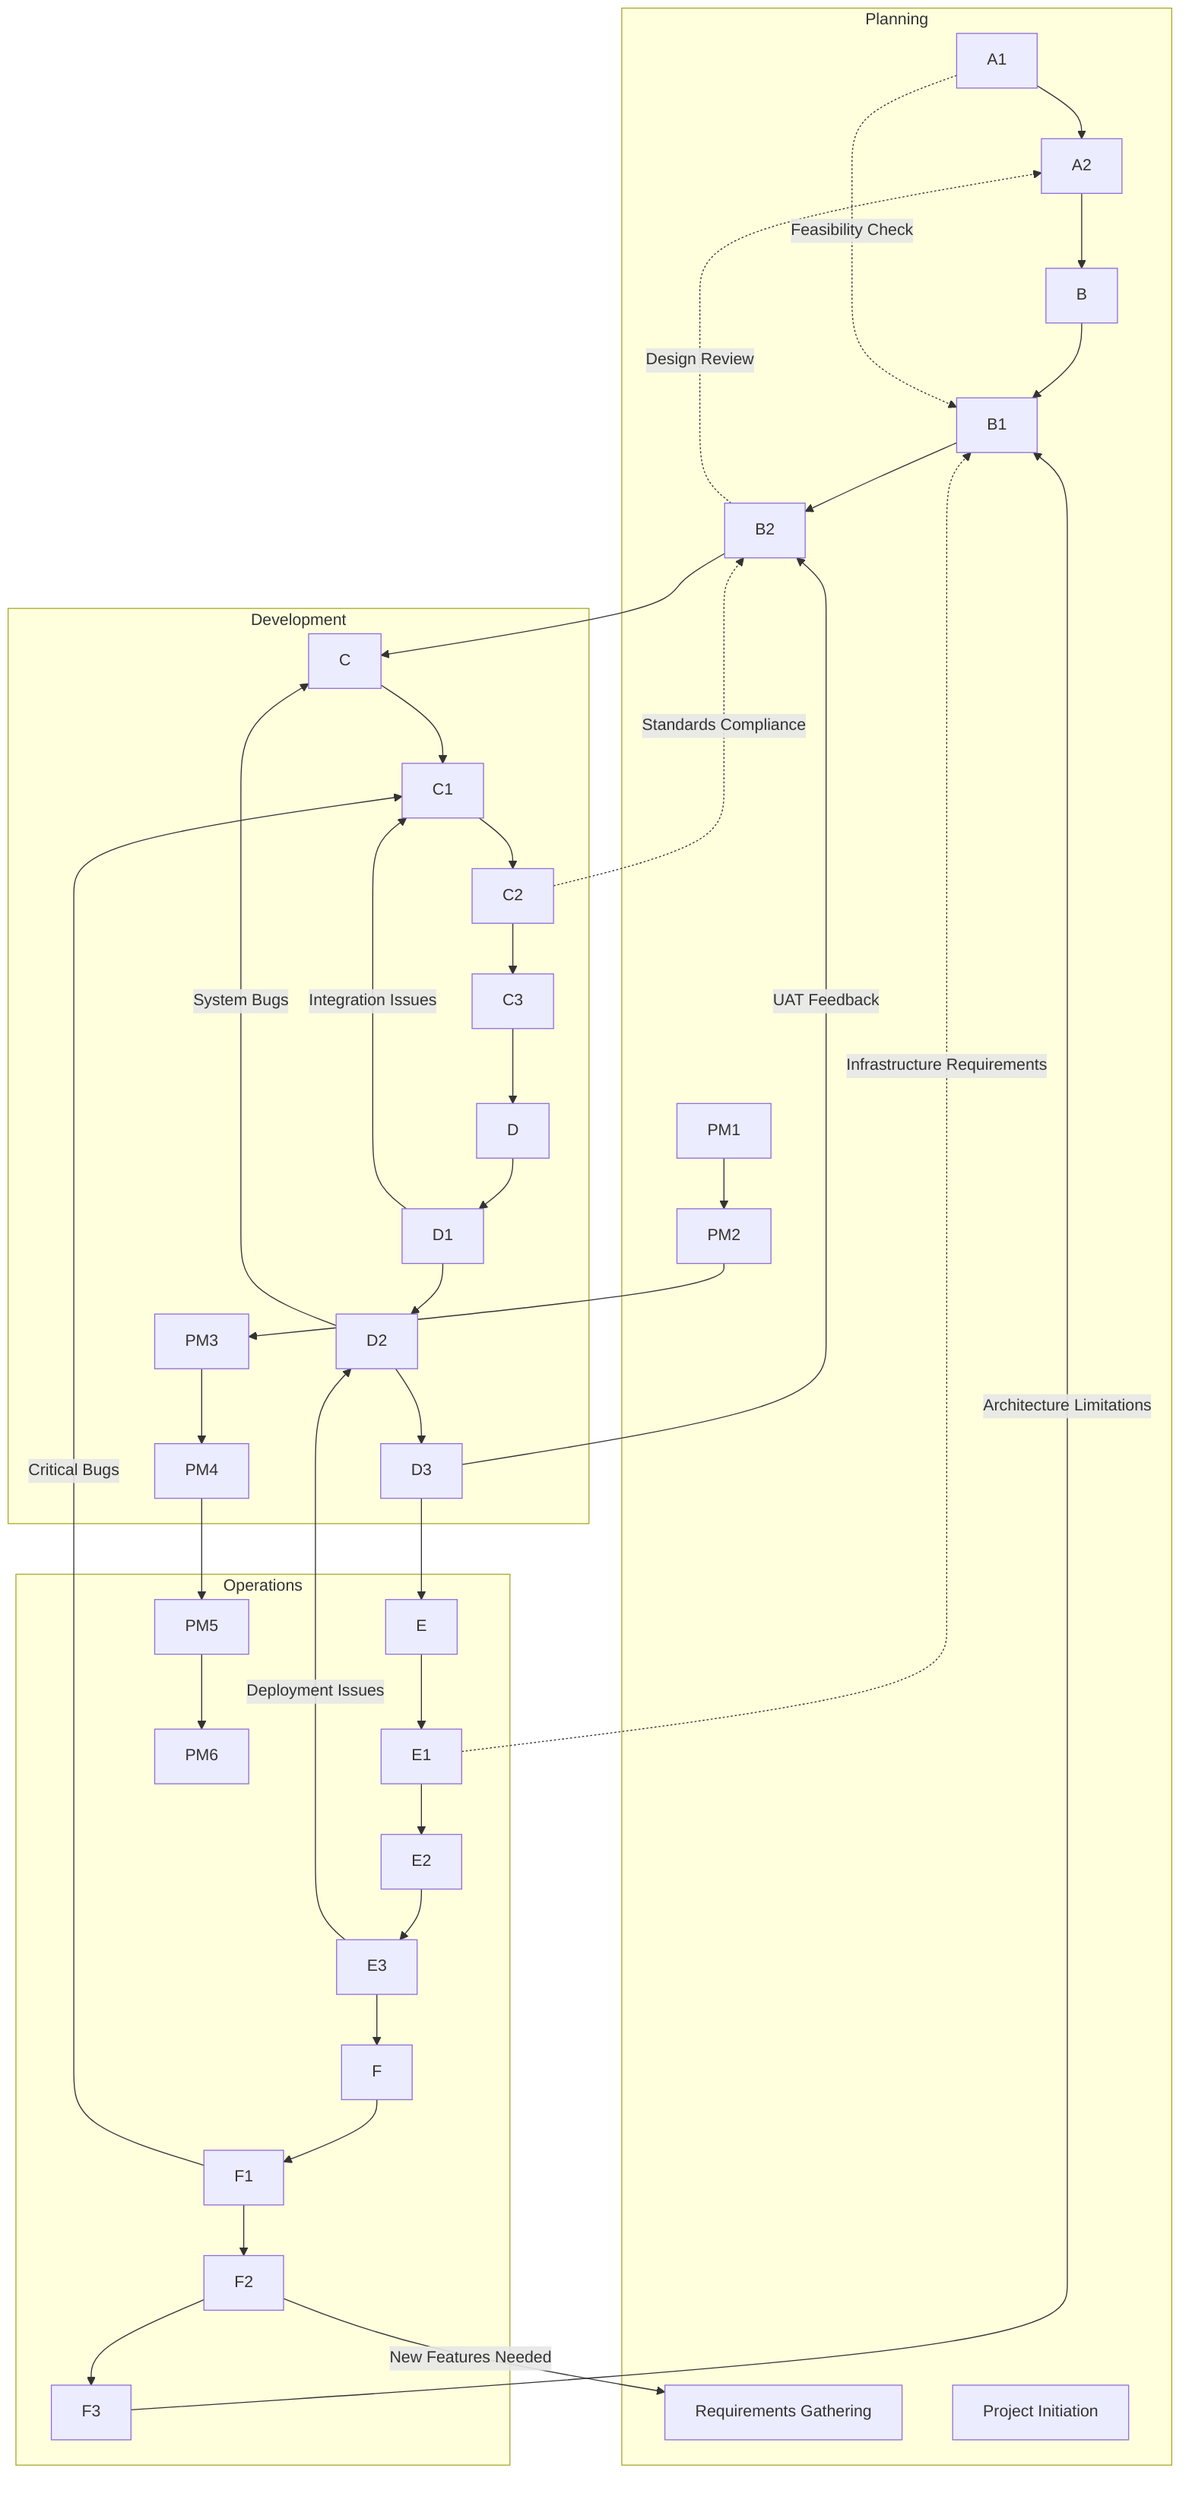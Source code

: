 flowchart TD
    A[Requirements Gathering]
    A1
    A2
    B
    B1
    B2
    C
    C1
    C2
    C3
    D
    D1
    D2
    D3
    E
    E1
    E2
    E3
    F
    F1
    F2
    F3
    PM[Project Initiation]
    PM1
    PM2
    PM3
    PM4
    PM5
    PM6
    A1 --> A2
    A2 --> B
    B --> B1
    B1 --> B2
    B2 --> C
    C --> C1
    C1 --> C2
    C2 --> C3
    C3 --> D
    D --> D1
    D1 --> D2
    D2 --> D3
    D3 --> E
    E --> E1
    E1 --> E2
    E2 --> E3
    E3 --> F
    F --> F1
    F1 --> F2
    F2 --> F3
    D1 -->|Integration Issues| C1
    D2 -->|System Bugs| C
    D3 -->|UAT Feedback| B2
    E3 -->|Deployment Issues| D2
    F1 -->|Critical Bugs| C1
    F2 -->|New Features Needed| A
    F3 -->|Architecture Limitations| B1
    A1 -.->|Feasibility Check| B1
    B2 -.->|Design Review| A2
    C2 -.->|Standards Compliance| B2
    E1 -.->|Infrastructure Requirements| B1
    PM1 --> PM2
    PM2 --> PM3
    PM3 --> PM4
    PM4 --> PM5
    PM5 --> PM6
    subgraph Planning
        A
        A1
        A2
        B
        B1
        B2
        PM
        PM1
        PM2
    end
    subgraph Development
        C
        C1
        C2
        C3
        D
        D1
        D2
        D3
        PM3
        PM4
    end
    subgraph Operations
        E
        E1
        E2
        E3
        F
        F1
        F2
        F3
        PM5
        PM6
    end